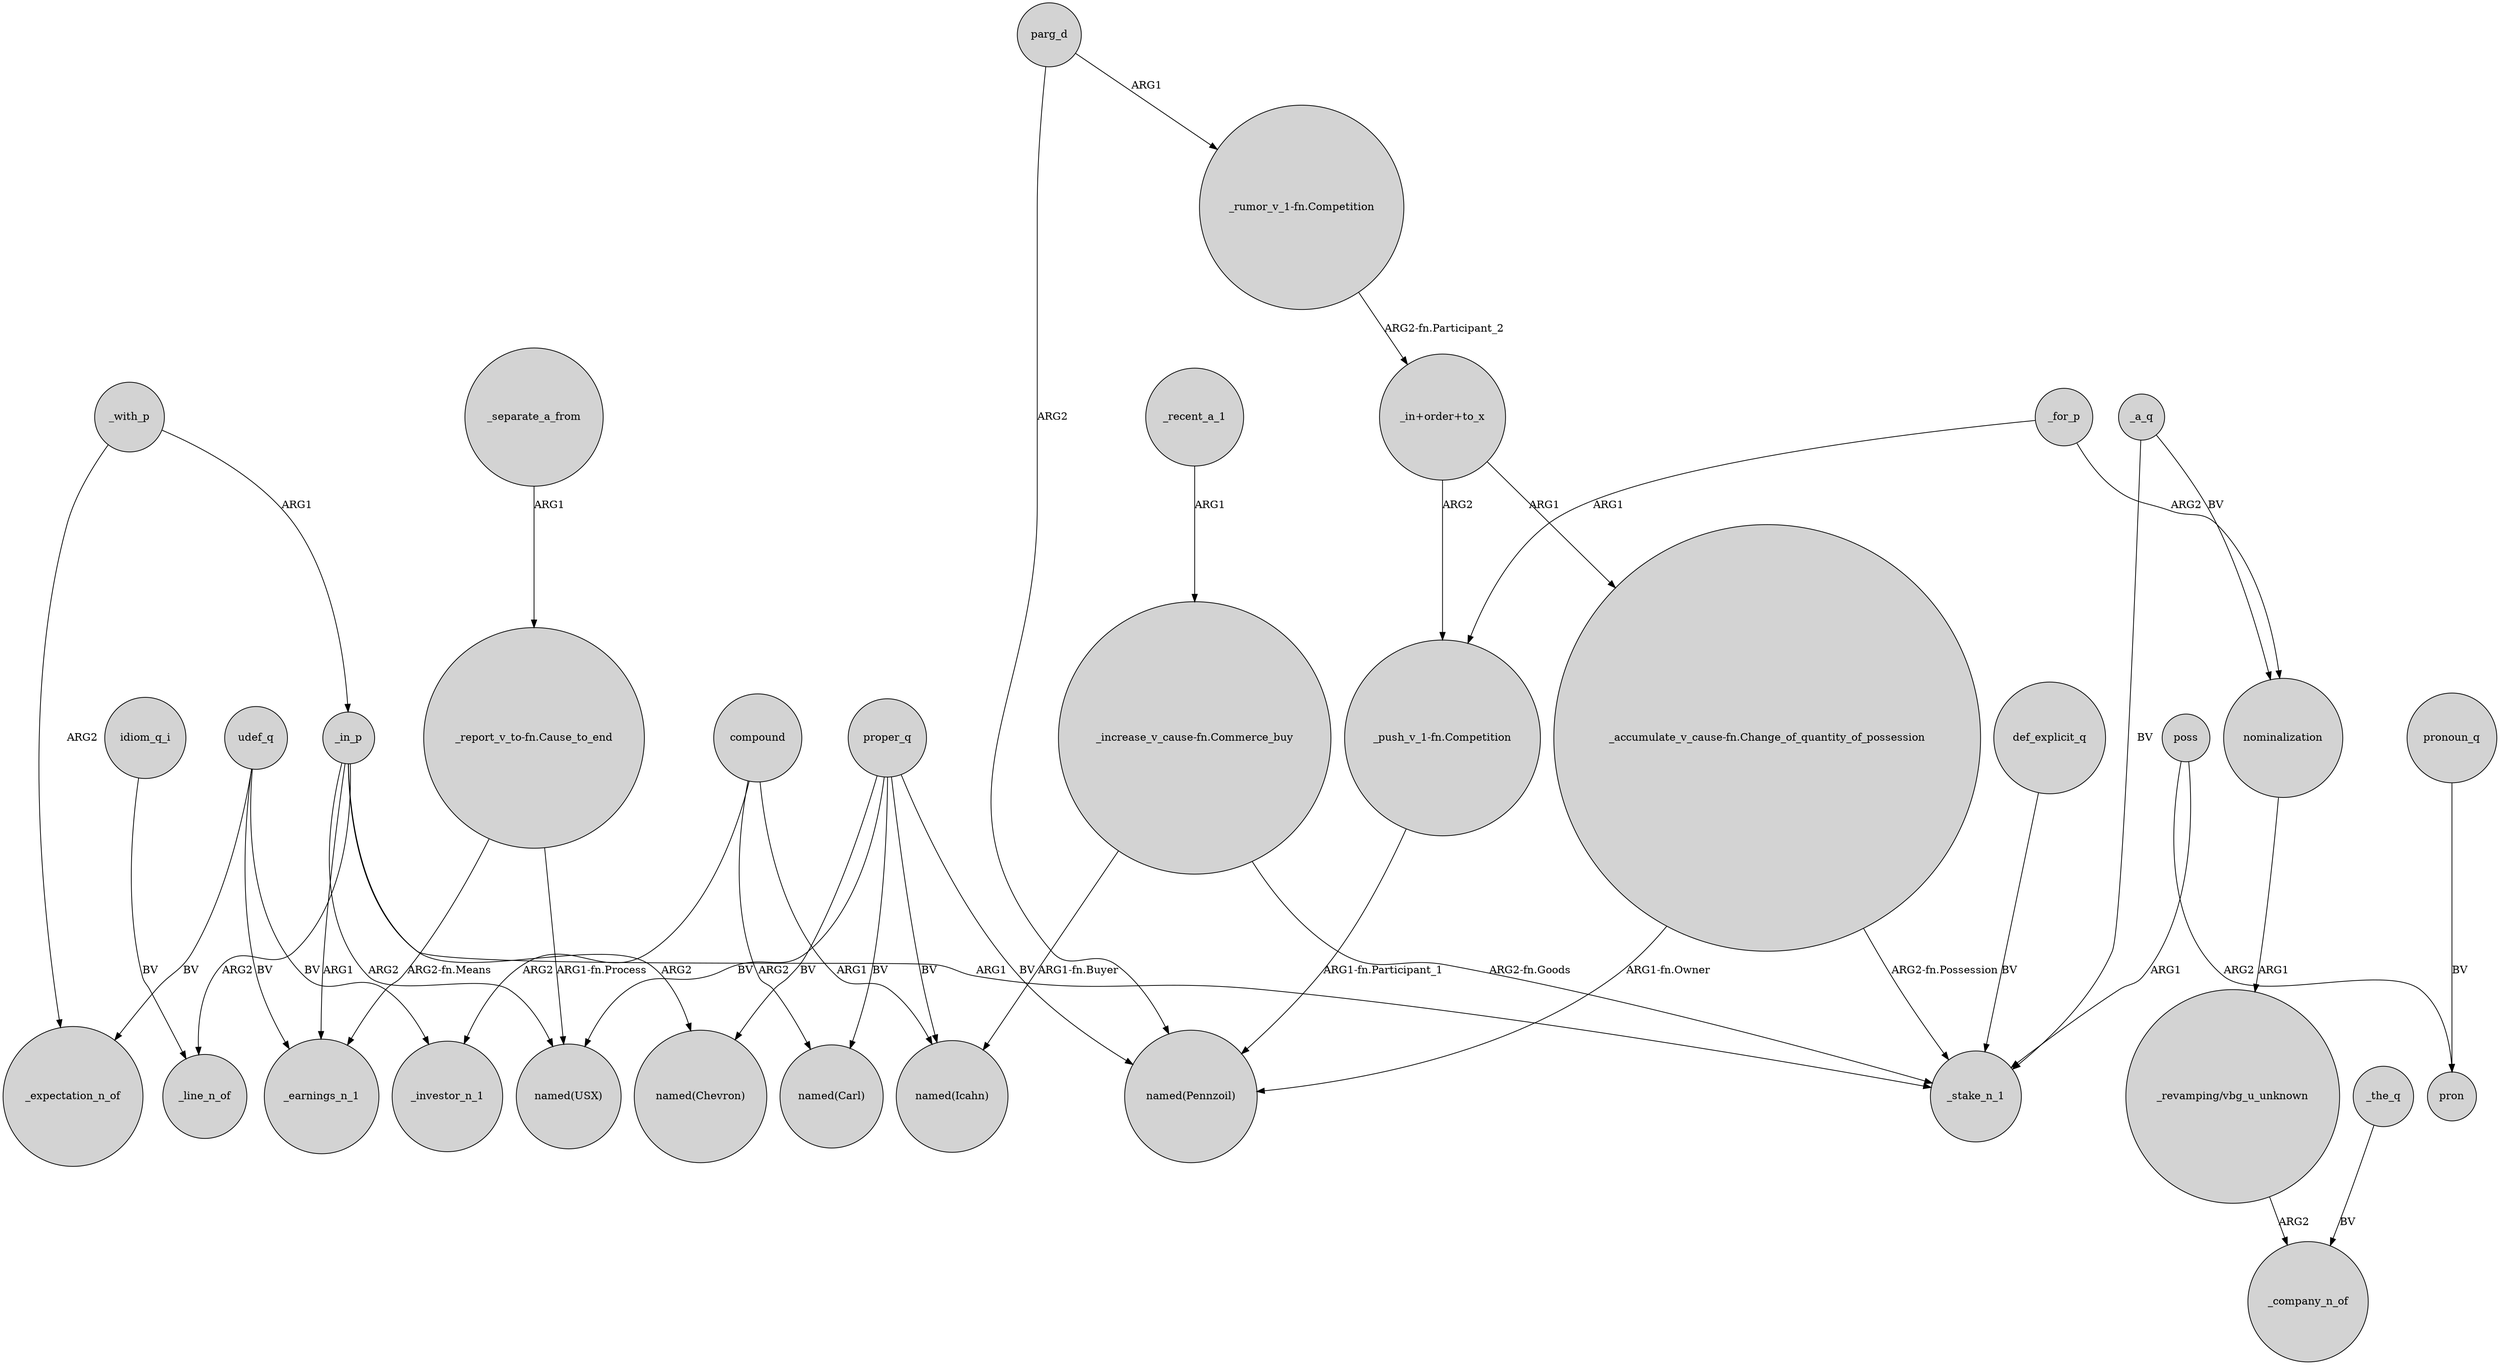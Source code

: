 digraph {
	node [shape=circle style=filled]
	compound -> "named(Icahn)" [label=ARG1]
	"_accumulate_v_cause-fn.Change_of_quantity_of_possession" -> _stake_n_1 [label="ARG2-fn.Possession"]
	"_report_v_to-fn.Cause_to_end" -> "named(USX)" [label="ARG1-fn.Process"]
	_in_p -> _earnings_n_1 [label=ARG1]
	_in_p -> _line_n_of [label=ARG2]
	_a_q -> nominalization [label=BV]
	"_increase_v_cause-fn.Commerce_buy" -> "named(Icahn)" [label="ARG1-fn.Buyer"]
	_in_p -> "named(Chevron)" [label=ARG2]
	"_accumulate_v_cause-fn.Change_of_quantity_of_possession" -> "named(Pennzoil)" [label="ARG1-fn.Owner"]
	nominalization -> "_revamping/vbg_u_unknown" [label=ARG1]
	idiom_q_i -> _line_n_of [label=BV]
	"_rumor_v_1-fn.Competition" -> "_in+order+to_x" [label="ARG2-fn.Participant_2"]
	proper_q -> "named(Carl)" [label=BV]
	_with_p -> _in_p [label=ARG1]
	pronoun_q -> pron [label=BV]
	poss -> pron [label=ARG2]
	_separate_a_from -> "_report_v_to-fn.Cause_to_end" [label=ARG1]
	compound -> _investor_n_1 [label=ARG2]
	proper_q -> "named(USX)" [label=BV]
	"_in+order+to_x" -> "_accumulate_v_cause-fn.Change_of_quantity_of_possession" [label=ARG1]
	udef_q -> _earnings_n_1 [label=BV]
	compound -> "named(Carl)" [label=ARG2]
	_with_p -> _expectation_n_of [label=ARG2]
	"_push_v_1-fn.Competition" -> "named(Pennzoil)" [label="ARG1-fn.Participant_1"]
	udef_q -> _expectation_n_of [label=BV]
	"_revamping/vbg_u_unknown" -> _company_n_of [label=ARG2]
	proper_q -> "named(Chevron)" [label=BV]
	_in_p -> "named(USX)" [label=ARG2]
	def_explicit_q -> _stake_n_1 [label=BV]
	_for_p -> nominalization [label=ARG2]
	"_increase_v_cause-fn.Commerce_buy" -> _stake_n_1 [label="ARG2-fn.Goods"]
	_for_p -> "_push_v_1-fn.Competition" [label=ARG1]
	"_in+order+to_x" -> "_push_v_1-fn.Competition" [label=ARG2]
	"_report_v_to-fn.Cause_to_end" -> _earnings_n_1 [label="ARG2-fn.Means"]
	proper_q -> "named(Pennzoil)" [label=BV]
	_recent_a_1 -> "_increase_v_cause-fn.Commerce_buy" [label=ARG1]
	udef_q -> _investor_n_1 [label=BV]
	parg_d -> "named(Pennzoil)" [label=ARG2]
	_the_q -> _company_n_of [label=BV]
	_in_p -> _stake_n_1 [label=ARG1]
	parg_d -> "_rumor_v_1-fn.Competition" [label=ARG1]
	proper_q -> "named(Icahn)" [label=BV]
	poss -> _stake_n_1 [label=ARG1]
	_a_q -> _stake_n_1 [label=BV]
}
